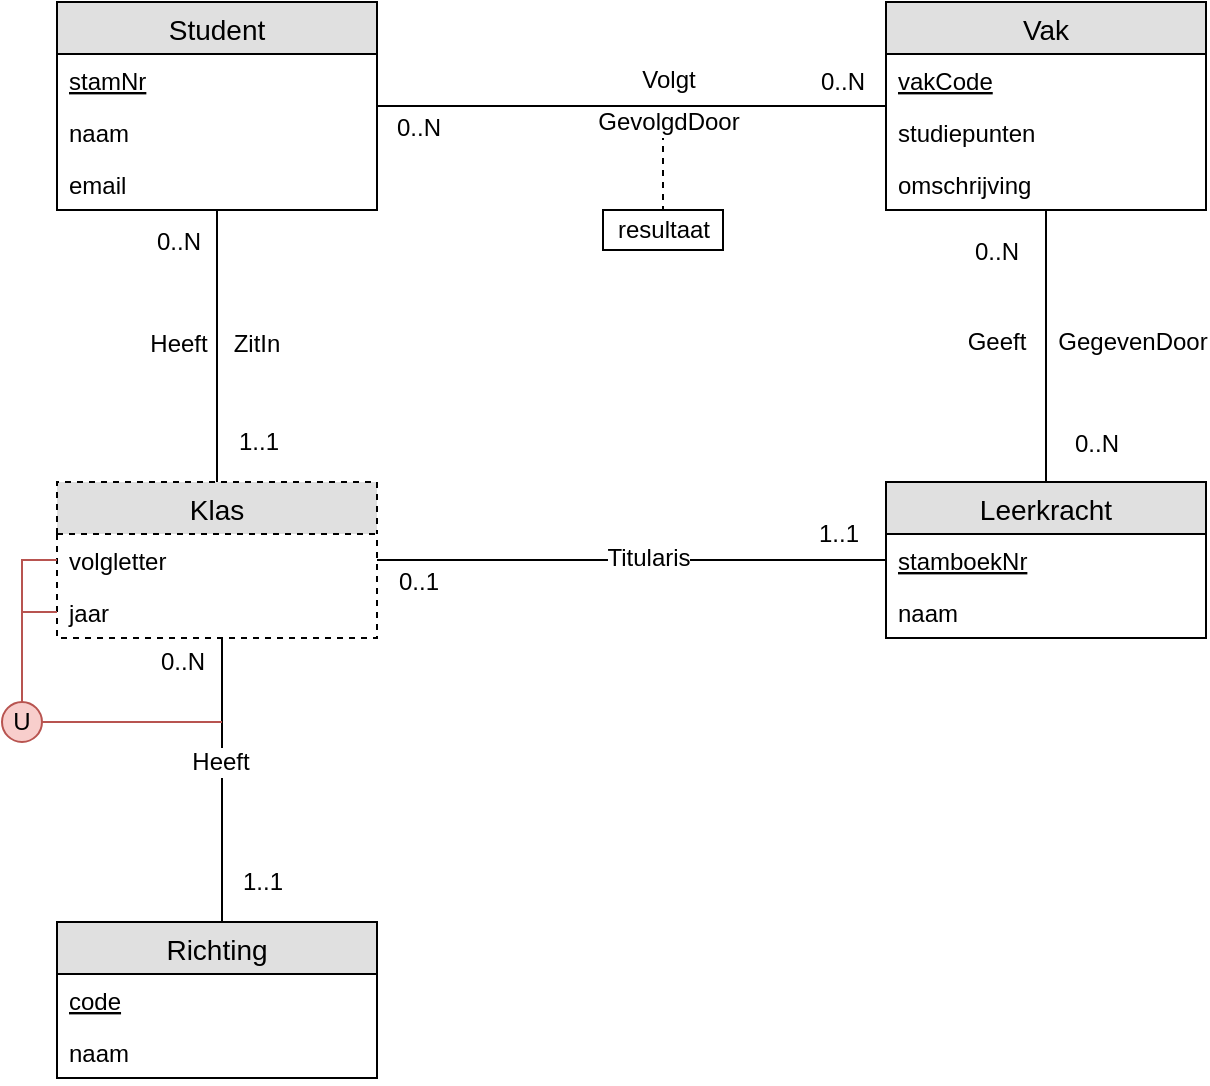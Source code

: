 <mxfile version="12.1.0" type="device" pages="1"><diagram id="USRimvOv3lP4tVwgqeB9" name="Page-1"><mxGraphModel dx="813" dy="597" grid="1" gridSize="10" guides="1" tooltips="1" connect="1" arrows="1" fold="1" page="1" pageScale="1" pageWidth="850" pageHeight="1100" math="0" shadow="0"><root><mxCell id="0"/><mxCell id="1" parent="0"/><mxCell id="pMaBamGHhwNHh-19cIrD-44" value="" style="endArrow=none;dashed=1;html=1;" parent="1" target="pMaBamGHhwNHh-19cIrD-43" edge="1"><mxGeometry width="50" height="50" relative="1" as="geometry"><mxPoint x="440.5" y="260" as="sourcePoint"/><mxPoint x="617.5" y="340" as="targetPoint"/></mxGeometry></mxCell><mxCell id="pMaBamGHhwNHh-19cIrD-7" value="" style="edgeStyle=orthogonalEdgeStyle;rounded=0;orthogonalLoop=1;jettySize=auto;html=1;endArrow=none;endFill=0;" parent="1" source="BrpdMpULFXlh7TWFluzC-1" target="pMaBamGHhwNHh-19cIrD-3" edge="1"><mxGeometry relative="1" as="geometry"><Array as="points"><mxPoint x="397.5" y="252"/><mxPoint x="397.5" y="252"/></Array></mxGeometry></mxCell><mxCell id="pMaBamGHhwNHh-19cIrD-15" value="Volgt" style="text;html=1;resizable=0;points=[];align=center;verticalAlign=middle;labelBackgroundColor=#ffffff;" parent="pMaBamGHhwNHh-19cIrD-7" vertex="1" connectable="0"><mxGeometry x="0.379" y="39" relative="1" as="geometry"><mxPoint x="-30" y="26" as="offset"/></mxGeometry></mxCell><mxCell id="pMaBamGHhwNHh-19cIrD-16" value="GevolgdDoor" style="text;html=1;resizable=0;points=[];align=center;verticalAlign=middle;labelBackgroundColor=#ffffff;" parent="pMaBamGHhwNHh-19cIrD-7" vertex="1" connectable="0"><mxGeometry x="0.381" y="-35" relative="1" as="geometry"><mxPoint x="-30" y="-27" as="offset"/></mxGeometry></mxCell><mxCell id="pMaBamGHhwNHh-19cIrD-17" value="0..N" style="text;html=1;resizable=0;points=[];align=center;verticalAlign=middle;labelBackgroundColor=#ffffff;" parent="pMaBamGHhwNHh-19cIrD-7" vertex="1" connectable="0"><mxGeometry x="0.858" y="-1" relative="1" as="geometry"><mxPoint x="-4.5" y="-13" as="offset"/></mxGeometry></mxCell><mxCell id="pMaBamGHhwNHh-19cIrD-18" value="0..N" style="text;html=1;resizable=0;points=[];align=center;verticalAlign=middle;labelBackgroundColor=#ffffff;" parent="pMaBamGHhwNHh-19cIrD-7" vertex="1" connectable="0"><mxGeometry x="-0.874" y="-1" relative="1" as="geometry"><mxPoint x="4" y="10" as="offset"/></mxGeometry></mxCell><mxCell id="jXb_0rbNLmdfwk24ahs4-1" style="edgeStyle=orthogonalEdgeStyle;rounded=0;orthogonalLoop=1;jettySize=auto;html=1;endArrow=none;endFill=0;" edge="1" parent="1" source="BrpdMpULFXlh7TWFluzC-1" target="pMaBamGHhwNHh-19cIrD-23"><mxGeometry relative="1" as="geometry"/></mxCell><mxCell id="jXb_0rbNLmdfwk24ahs4-16" value="0..N" style="text;html=1;resizable=0;points=[];align=center;verticalAlign=middle;labelBackgroundColor=#ffffff;" vertex="1" connectable="0" parent="jXb_0rbNLmdfwk24ahs4-1"><mxGeometry x="-0.874" y="-2" relative="1" as="geometry"><mxPoint x="-18" y="7.5" as="offset"/></mxGeometry></mxCell><mxCell id="jXb_0rbNLmdfwk24ahs4-17" value="1..1" style="text;html=1;resizable=0;points=[];align=center;verticalAlign=middle;labelBackgroundColor=#ffffff;" vertex="1" connectable="0" parent="jXb_0rbNLmdfwk24ahs4-1"><mxGeometry x="0.751" relative="1" as="geometry"><mxPoint x="20" y="-3" as="offset"/></mxGeometry></mxCell><mxCell id="jXb_0rbNLmdfwk24ahs4-18" value="ZitIn" style="text;html=1;resizable=0;points=[];align=center;verticalAlign=middle;labelBackgroundColor=#ffffff;" vertex="1" connectable="0" parent="jXb_0rbNLmdfwk24ahs4-1"><mxGeometry x="-0.09" y="-1" relative="1" as="geometry"><mxPoint x="20" y="5" as="offset"/></mxGeometry></mxCell><mxCell id="jXb_0rbNLmdfwk24ahs4-19" value="Heeft" style="text;html=1;resizable=0;points=[];align=center;verticalAlign=middle;labelBackgroundColor=#ffffff;" vertex="1" connectable="0" parent="jXb_0rbNLmdfwk24ahs4-1"><mxGeometry x="-0.125" relative="1" as="geometry"><mxPoint x="-20" y="7.5" as="offset"/></mxGeometry></mxCell><mxCell id="BrpdMpULFXlh7TWFluzC-1" value="Student" style="swimlane;fontStyle=0;childLayout=stackLayout;horizontal=1;startSize=26;fillColor=#e0e0e0;horizontalStack=0;resizeParent=1;resizeParentMax=0;resizeLast=0;collapsible=1;marginBottom=0;swimlaneFillColor=#ffffff;align=center;fontSize=14;" parent="1" vertex="1"><mxGeometry x="137.5" y="200" width="160" height="104" as="geometry"/></mxCell><mxCell id="BrpdMpULFXlh7TWFluzC-2" value="stamNr" style="text;strokeColor=none;fillColor=none;spacingLeft=4;spacingRight=4;overflow=hidden;rotatable=0;points=[[0,0.5],[1,0.5]];portConstraint=eastwest;fontSize=12;fontStyle=4" parent="BrpdMpULFXlh7TWFluzC-1" vertex="1"><mxGeometry y="26" width="160" height="26" as="geometry"/></mxCell><mxCell id="BrpdMpULFXlh7TWFluzC-3" value="naam" style="text;strokeColor=none;fillColor=none;spacingLeft=4;spacingRight=4;overflow=hidden;rotatable=0;points=[[0,0.5],[1,0.5]];portConstraint=eastwest;fontSize=12;" parent="BrpdMpULFXlh7TWFluzC-1" vertex="1"><mxGeometry y="52" width="160" height="26" as="geometry"/></mxCell><mxCell id="pMaBamGHhwNHh-19cIrD-1" value="email" style="text;strokeColor=none;fillColor=none;spacingLeft=4;spacingRight=4;overflow=hidden;rotatable=0;points=[[0,0.5],[1,0.5]];portConstraint=eastwest;fontSize=12;" parent="BrpdMpULFXlh7TWFluzC-1" vertex="1"><mxGeometry y="78" width="160" height="26" as="geometry"/></mxCell><mxCell id="pMaBamGHhwNHh-19cIrD-3" value="Vak" style="swimlane;fontStyle=0;childLayout=stackLayout;horizontal=1;startSize=26;fillColor=#e0e0e0;horizontalStack=0;resizeParent=1;resizeParentMax=0;resizeLast=0;collapsible=1;marginBottom=0;swimlaneFillColor=#ffffff;align=center;fontSize=14;" parent="1" vertex="1"><mxGeometry x="552" y="200" width="160" height="104" as="geometry"/></mxCell><mxCell id="pMaBamGHhwNHh-19cIrD-4" value="vakCode" style="text;strokeColor=none;fillColor=none;spacingLeft=4;spacingRight=4;overflow=hidden;rotatable=0;points=[[0,0.5],[1,0.5]];portConstraint=eastwest;fontSize=12;fontStyle=4" parent="pMaBamGHhwNHh-19cIrD-3" vertex="1"><mxGeometry y="26" width="160" height="26" as="geometry"/></mxCell><mxCell id="pMaBamGHhwNHh-19cIrD-5" value="studiepunten" style="text;strokeColor=none;fillColor=none;spacingLeft=4;spacingRight=4;overflow=hidden;rotatable=0;points=[[0,0.5],[1,0.5]];portConstraint=eastwest;fontSize=12;" parent="pMaBamGHhwNHh-19cIrD-3" vertex="1"><mxGeometry y="52" width="160" height="26" as="geometry"/></mxCell><mxCell id="pMaBamGHhwNHh-19cIrD-6" value="omschrijving" style="text;strokeColor=none;fillColor=none;spacingLeft=4;spacingRight=4;overflow=hidden;rotatable=0;points=[[0,0.5],[1,0.5]];portConstraint=eastwest;fontSize=12;" parent="pMaBamGHhwNHh-19cIrD-3" vertex="1"><mxGeometry y="78" width="160" height="26" as="geometry"/></mxCell><mxCell id="jXb_0rbNLmdfwk24ahs4-2" style="edgeStyle=orthogonalEdgeStyle;rounded=0;orthogonalLoop=1;jettySize=auto;html=1;endArrow=none;endFill=0;" edge="1" parent="1" source="pMaBamGHhwNHh-19cIrD-23" target="pMaBamGHhwNHh-19cIrD-29"><mxGeometry relative="1" as="geometry"/></mxCell><mxCell id="jXb_0rbNLmdfwk24ahs4-11" value="Titularis" style="text;html=1;resizable=0;points=[];align=center;verticalAlign=middle;labelBackgroundColor=#ffffff;" vertex="1" connectable="0" parent="jXb_0rbNLmdfwk24ahs4-2"><mxGeometry x="0.071" relative="1" as="geometry"><mxPoint x="-1" y="-1" as="offset"/></mxGeometry></mxCell><mxCell id="jXb_0rbNLmdfwk24ahs4-12" value="1..1" style="text;html=1;resizable=0;points=[];align=center;verticalAlign=middle;labelBackgroundColor=#ffffff;" vertex="1" connectable="0" parent="jXb_0rbNLmdfwk24ahs4-2"><mxGeometry x="0.827" y="-1" relative="1" as="geometry"><mxPoint x="-2.5" y="-14" as="offset"/></mxGeometry></mxCell><mxCell id="jXb_0rbNLmdfwk24ahs4-13" value="0..1" style="text;html=1;resizable=0;points=[];align=center;verticalAlign=middle;labelBackgroundColor=#ffffff;" vertex="1" connectable="0" parent="jXb_0rbNLmdfwk24ahs4-2"><mxGeometry x="-0.891" y="2" relative="1" as="geometry"><mxPoint x="6" y="13" as="offset"/></mxGeometry></mxCell><mxCell id="pMaBamGHhwNHh-19cIrD-23" value="Klas" style="swimlane;fontStyle=0;childLayout=stackLayout;horizontal=1;startSize=26;fillColor=#e0e0e0;horizontalStack=0;resizeParent=1;resizeParentMax=0;resizeLast=0;collapsible=1;marginBottom=0;swimlaneFillColor=#ffffff;align=center;fontSize=14;dashed=1;" parent="1" vertex="1"><mxGeometry x="137.5" y="440" width="160" height="78" as="geometry"/></mxCell><mxCell id="pMaBamGHhwNHh-19cIrD-24" value="volgletter" style="text;strokeColor=none;fillColor=none;spacingLeft=4;spacingRight=4;overflow=hidden;rotatable=0;points=[[0,0.5],[1,0.5]];portConstraint=eastwest;fontSize=12;fontStyle=0" parent="pMaBamGHhwNHh-19cIrD-23" vertex="1"><mxGeometry y="26" width="160" height="26" as="geometry"/></mxCell><mxCell id="pMaBamGHhwNHh-19cIrD-25" value="jaar" style="text;strokeColor=none;fillColor=none;spacingLeft=4;spacingRight=4;overflow=hidden;rotatable=0;points=[[0,0.5],[1,0.5]];portConstraint=eastwest;fontSize=12;" parent="pMaBamGHhwNHh-19cIrD-23" vertex="1"><mxGeometry y="52" width="160" height="26" as="geometry"/></mxCell><mxCell id="jXb_0rbNLmdfwk24ahs4-4" style="edgeStyle=orthogonalEdgeStyle;rounded=0;orthogonalLoop=1;jettySize=auto;html=1;endArrow=none;endFill=0;" edge="1" parent="1" source="pMaBamGHhwNHh-19cIrD-29" target="pMaBamGHhwNHh-19cIrD-3"><mxGeometry relative="1" as="geometry"/></mxCell><mxCell id="jXb_0rbNLmdfwk24ahs4-5" value="Geeft" style="text;html=1;resizable=0;points=[];align=center;verticalAlign=middle;labelBackgroundColor=#ffffff;" vertex="1" connectable="0" parent="jXb_0rbNLmdfwk24ahs4-4"><mxGeometry x="0.154" y="1" relative="1" as="geometry"><mxPoint x="-24" y="8" as="offset"/></mxGeometry></mxCell><mxCell id="jXb_0rbNLmdfwk24ahs4-6" value="GegevenDoor" style="text;html=1;resizable=0;points=[];align=center;verticalAlign=middle;labelBackgroundColor=#ffffff;" vertex="1" connectable="0" parent="jXb_0rbNLmdfwk24ahs4-4"><mxGeometry x="0.154" y="3" relative="1" as="geometry"><mxPoint x="46" y="8" as="offset"/></mxGeometry></mxCell><mxCell id="jXb_0rbNLmdfwk24ahs4-7" value="0..N" style="text;html=1;resizable=0;points=[];align=center;verticalAlign=middle;labelBackgroundColor=#ffffff;" vertex="1" connectable="0" parent="jXb_0rbNLmdfwk24ahs4-4"><mxGeometry x="0.846" y="2" relative="1" as="geometry"><mxPoint x="-23" y="10" as="offset"/></mxGeometry></mxCell><mxCell id="jXb_0rbNLmdfwk24ahs4-8" value="0..N" style="text;html=1;resizable=0;points=[];align=center;verticalAlign=middle;labelBackgroundColor=#ffffff;" vertex="1" connectable="0" parent="jXb_0rbNLmdfwk24ahs4-4"><mxGeometry x="-0.743" relative="1" as="geometry"><mxPoint x="25" y="-2" as="offset"/></mxGeometry></mxCell><mxCell id="pMaBamGHhwNHh-19cIrD-29" value="Leerkracht" style="swimlane;fontStyle=0;childLayout=stackLayout;horizontal=1;startSize=26;fillColor=#e0e0e0;horizontalStack=0;resizeParent=1;resizeParentMax=0;resizeLast=0;collapsible=1;marginBottom=0;swimlaneFillColor=#ffffff;align=center;fontSize=14;" parent="1" vertex="1"><mxGeometry x="552" y="440" width="160" height="78" as="geometry"/></mxCell><mxCell id="pMaBamGHhwNHh-19cIrD-30" value="stamboekNr" style="text;strokeColor=none;fillColor=none;spacingLeft=4;spacingRight=4;overflow=hidden;rotatable=0;points=[[0,0.5],[1,0.5]];portConstraint=eastwest;fontSize=12;fontStyle=4" parent="pMaBamGHhwNHh-19cIrD-29" vertex="1"><mxGeometry y="26" width="160" height="26" as="geometry"/></mxCell><mxCell id="pMaBamGHhwNHh-19cIrD-31" value="naam" style="text;strokeColor=none;fillColor=none;spacingLeft=4;spacingRight=4;overflow=hidden;rotatable=0;points=[[0,0.5],[1,0.5]];portConstraint=eastwest;fontSize=12;" parent="pMaBamGHhwNHh-19cIrD-29" vertex="1"><mxGeometry y="52" width="160" height="26" as="geometry"/></mxCell><mxCell id="jXb_0rbNLmdfwk24ahs4-3" style="edgeStyle=orthogonalEdgeStyle;rounded=0;orthogonalLoop=1;jettySize=auto;html=1;endArrow=none;endFill=0;" edge="1" parent="1" source="pMaBamGHhwNHh-19cIrD-34" target="pMaBamGHhwNHh-19cIrD-23"><mxGeometry relative="1" as="geometry"><Array as="points"><mxPoint x="220" y="610"/><mxPoint x="220" y="610"/></Array></mxGeometry></mxCell><mxCell id="jXb_0rbNLmdfwk24ahs4-14" value="0..N" style="text;html=1;resizable=0;points=[];align=center;verticalAlign=middle;labelBackgroundColor=#ffffff;" vertex="1" connectable="0" parent="jXb_0rbNLmdfwk24ahs4-3"><mxGeometry x="0.835" y="3" relative="1" as="geometry"><mxPoint x="-17" y="0.5" as="offset"/></mxGeometry></mxCell><mxCell id="jXb_0rbNLmdfwk24ahs4-15" value="1..1" style="text;html=1;resizable=0;points=[];align=center;verticalAlign=middle;labelBackgroundColor=#ffffff;" vertex="1" connectable="0" parent="jXb_0rbNLmdfwk24ahs4-3"><mxGeometry x="-0.754" y="1" relative="1" as="geometry"><mxPoint x="21" y="-2.5" as="offset"/></mxGeometry></mxCell><mxCell id="jXb_0rbNLmdfwk24ahs4-20" value="Heeft" style="text;html=1;resizable=0;points=[];align=center;verticalAlign=middle;labelBackgroundColor=#ffffff;" vertex="1" connectable="0" parent="jXb_0rbNLmdfwk24ahs4-3"><mxGeometry x="0.124" y="1" relative="1" as="geometry"><mxPoint as="offset"/></mxGeometry></mxCell><mxCell id="pMaBamGHhwNHh-19cIrD-34" value="Richting" style="swimlane;fontStyle=0;childLayout=stackLayout;horizontal=1;startSize=26;fillColor=#e0e0e0;horizontalStack=0;resizeParent=1;resizeParentMax=0;resizeLast=0;collapsible=1;marginBottom=0;swimlaneFillColor=#ffffff;align=center;fontSize=14;" parent="1" vertex="1"><mxGeometry x="137.5" y="660" width="160" height="78" as="geometry"/></mxCell><mxCell id="pMaBamGHhwNHh-19cIrD-35" value="code" style="text;strokeColor=none;fillColor=none;spacingLeft=4;spacingRight=4;overflow=hidden;rotatable=0;points=[[0,0.5],[1,0.5]];portConstraint=eastwest;fontSize=12;fontStyle=4" parent="pMaBamGHhwNHh-19cIrD-34" vertex="1"><mxGeometry y="26" width="160" height="26" as="geometry"/></mxCell><mxCell id="pMaBamGHhwNHh-19cIrD-36" value="naam" style="text;strokeColor=none;fillColor=none;spacingLeft=4;spacingRight=4;overflow=hidden;rotatable=0;points=[[0,0.5],[1,0.5]];portConstraint=eastwest;fontSize=12;" parent="pMaBamGHhwNHh-19cIrD-34" vertex="1"><mxGeometry y="52" width="160" height="26" as="geometry"/></mxCell><mxCell id="pMaBamGHhwNHh-19cIrD-43" value="resultaat" style="rounded=0;whiteSpace=wrap;html=1;" parent="1" vertex="1"><mxGeometry x="410.5" y="304" width="60" height="20" as="geometry"/></mxCell><mxCell id="jXb_0rbNLmdfwk24ahs4-21" value="U" style="ellipse;whiteSpace=wrap;html=1;aspect=fixed;fillColor=#f8cecc;strokeColor=#b85450;" vertex="1" parent="1"><mxGeometry x="110" y="550" width="20" height="20" as="geometry"/></mxCell><mxCell id="jXb_0rbNLmdfwk24ahs4-22" value="" style="endArrow=none;html=1;entryX=0;entryY=0.5;entryDx=0;entryDy=0;rounded=0;edgeStyle=orthogonalEdgeStyle;fillColor=#f8cecc;strokeColor=#b85450;" edge="1" parent="1" source="jXb_0rbNLmdfwk24ahs4-21" target="pMaBamGHhwNHh-19cIrD-24"><mxGeometry width="50" height="50" relative="1" as="geometry"><mxPoint x="70" y="520" as="sourcePoint"/><mxPoint x="120" y="500" as="targetPoint"/></mxGeometry></mxCell><mxCell id="jXb_0rbNLmdfwk24ahs4-23" value="" style="endArrow=none;html=1;entryX=0;entryY=0.5;entryDx=0;entryDy=0;rounded=0;edgeStyle=orthogonalEdgeStyle;fillColor=#f8cecc;strokeColor=#b85450;" edge="1" parent="1" source="jXb_0rbNLmdfwk24ahs4-21" target="pMaBamGHhwNHh-19cIrD-25"><mxGeometry width="50" height="50" relative="1" as="geometry"><mxPoint x="90" y="540" as="sourcePoint"/><mxPoint x="147.6" y="489.2" as="targetPoint"/></mxGeometry></mxCell><mxCell id="jXb_0rbNLmdfwk24ahs4-25" value="" style="endArrow=none;html=1;endSize=1;startSize=1;jumpSize=1;fillColor=#f8cecc;strokeColor=#b85450;" edge="1" parent="1" source="jXb_0rbNLmdfwk24ahs4-21"><mxGeometry width="50" height="50" relative="1" as="geometry"><mxPoint x="140" y="610" as="sourcePoint"/><mxPoint x="220" y="560" as="targetPoint"/></mxGeometry></mxCell></root></mxGraphModel></diagram></mxfile>